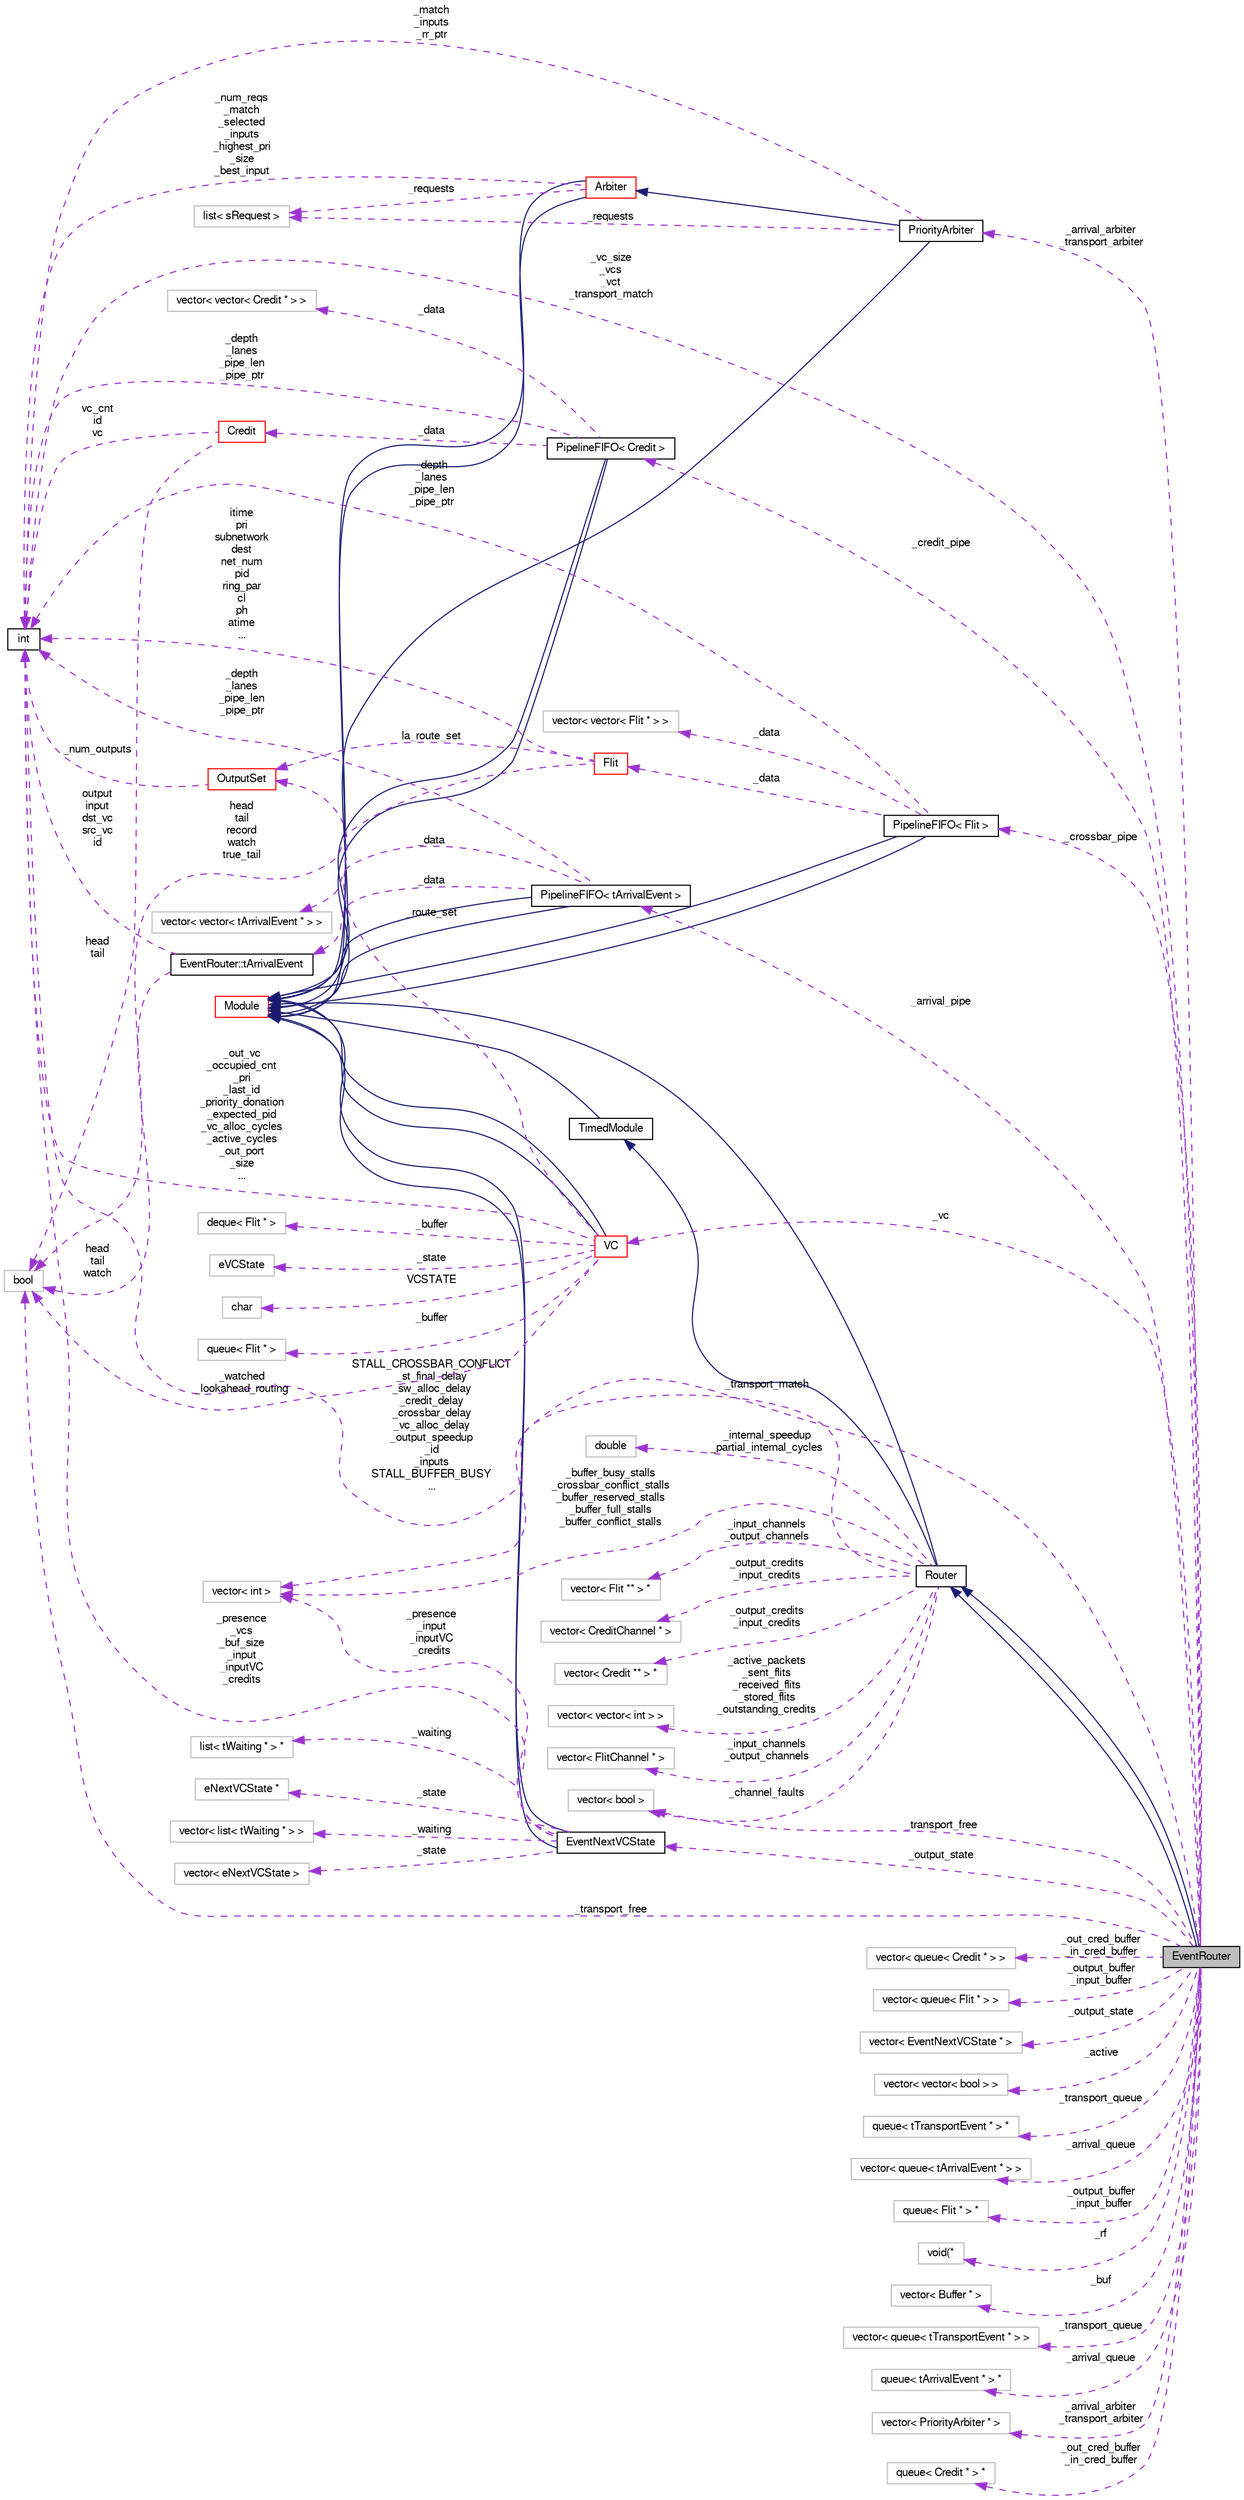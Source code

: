 digraph G
{
  bgcolor="transparent";
  edge [fontname="FreeSans",fontsize="10",labelfontname="FreeSans",labelfontsize="10"];
  node [fontname="FreeSans",fontsize="10",shape=record];
  rankdir=LR;
  Node1 [label="EventRouter",height=0.2,width=0.4,color="black", fillcolor="grey75", style="filled" fontcolor="black"];
  Node2 -> Node1 [dir=back,color="midnightblue",fontsize="10",style="solid",fontname="FreeSans"];
  Node2 [label="Router",height=0.2,width=0.4,color="black",URL="$classRouter.html"];
  Node3 -> Node2 [dir=back,color="midnightblue",fontsize="10",style="solid",fontname="FreeSans"];
  Node3 [label="TimedModule",height=0.2,width=0.4,color="black",URL="$classTimedModule.html"];
  Node4 -> Node3 [dir=back,color="midnightblue",fontsize="10",style="solid",fontname="FreeSans"];
  Node4 [label="Module",height=0.2,width=0.4,color="red",URL="$classModule.html"];
  Node4 -> Node2 [dir=back,color="midnightblue",fontsize="10",style="solid",fontname="FreeSans"];
  Node5 -> Node2 [dir=back,color="darkorchid3",fontsize="10",style="dashed",label="_active_packets\n_sent_flits\n_received_flits\n_stored_flits\n_outstanding_credits",fontname="FreeSans"];
  Node5 [label="vector\< vector\< int \> \>",height=0.2,width=0.4,color="grey75"];
  Node6 -> Node2 [dir=back,color="darkorchid3",fontsize="10",style="dashed",label="_input_channels\n_output_channels",fontname="FreeSans"];
  Node6 [label="vector\< FlitChannel * \>",height=0.2,width=0.4,color="grey75"];
  Node7 -> Node2 [dir=back,color="darkorchid3",fontsize="10",style="dashed",label="_internal_speedup\n_partial_internal_cycles",fontname="FreeSans"];
  Node7 [label="double",height=0.2,width=0.4,color="grey75"];
  Node8 -> Node2 [dir=back,color="darkorchid3",fontsize="10",style="dashed",label="_input_channels\n_output_channels",fontname="FreeSans"];
  Node8 [label="vector\< Flit ** \> *",height=0.2,width=0.4,color="grey75"];
  Node9 -> Node2 [dir=back,color="darkorchid3",fontsize="10",style="dashed",label="STALL_CROSSBAR_CONFLICT\n_st_final_delay\n_sw_alloc_delay\n_credit_delay\n_crossbar_delay\n_vc_alloc_delay\n_output_speedup\n_id\n_inputs\nSTALL_BUFFER_BUSY\n...",fontname="FreeSans"];
  Node9 [label="int",height=0.2,width=0.4,color="black",URL="$classint.html"];
  Node10 -> Node2 [dir=back,color="darkorchid3",fontsize="10",style="dashed",label="_buffer_busy_stalls\n_crossbar_conflict_stalls\n_buffer_reserved_stalls\n_buffer_full_stalls\n_buffer_conflict_stalls",fontname="FreeSans"];
  Node10 [label="vector\< int \>",height=0.2,width=0.4,color="grey75"];
  Node11 -> Node2 [dir=back,color="darkorchid3",fontsize="10",style="dashed",label="_output_credits\n_input_credits",fontname="FreeSans"];
  Node11 [label="vector\< CreditChannel * \>",height=0.2,width=0.4,color="grey75"];
  Node12 -> Node2 [dir=back,color="darkorchid3",fontsize="10",style="dashed",label="_output_credits\n_input_credits",fontname="FreeSans"];
  Node12 [label="vector\< Credit ** \> *",height=0.2,width=0.4,color="grey75"];
  Node13 -> Node2 [dir=back,color="darkorchid3",fontsize="10",style="dashed",label="_channel_faults",fontname="FreeSans"];
  Node13 [label="vector\< bool \>",height=0.2,width=0.4,color="grey75"];
  Node2 -> Node1 [dir=back,color="midnightblue",fontsize="10",style="solid",fontname="FreeSans"];
  Node14 -> Node1 [dir=back,color="darkorchid3",fontsize="10",style="dashed",label="_out_cred_buffer\n_in_cred_buffer",fontname="FreeSans"];
  Node14 [label="vector\< queue\< Credit * \> \>",height=0.2,width=0.4,color="grey75"];
  Node15 -> Node1 [dir=back,color="darkorchid3",fontsize="10",style="dashed",label="_credit_pipe",fontname="FreeSans"];
  Node15 [label="PipelineFIFO\< Credit \>",height=0.2,width=0.4,color="black",URL="$classPipelineFIFO.html"];
  Node4 -> Node15 [dir=back,color="midnightblue",fontsize="10",style="solid",fontname="FreeSans"];
  Node4 -> Node15 [dir=back,color="midnightblue",fontsize="10",style="solid",fontname="FreeSans"];
  Node16 -> Node15 [dir=back,color="darkorchid3",fontsize="10",style="dashed",label="_data",fontname="FreeSans"];
  Node16 [label="vector\< vector\< Credit * \> \>",height=0.2,width=0.4,color="grey75"];
  Node17 -> Node15 [dir=back,color="darkorchid3",fontsize="10",style="dashed",label="_data",fontname="FreeSans"];
  Node17 [label="Credit",height=0.2,width=0.4,color="red",URL="$classCredit.html"];
  Node9 -> Node17 [dir=back,color="darkorchid3",fontsize="10",style="dashed",label="vc_cnt\nid\nvc",fontname="FreeSans"];
  Node18 -> Node17 [dir=back,color="darkorchid3",fontsize="10",style="dashed",label="head\ntail",fontname="FreeSans"];
  Node18 [label="bool",height=0.2,width=0.4,color="grey75"];
  Node9 -> Node15 [dir=back,color="darkorchid3",fontsize="10",style="dashed",label="_depth\n_lanes\n_pipe_len\n_pipe_ptr",fontname="FreeSans"];
  Node19 -> Node1 [dir=back,color="darkorchid3",fontsize="10",style="dashed",label="_output_buffer\n_input_buffer",fontname="FreeSans"];
  Node19 [label="vector\< queue\< Flit * \> \>",height=0.2,width=0.4,color="grey75"];
  Node20 -> Node1 [dir=back,color="darkorchid3",fontsize="10",style="dashed",label="_output_state",fontname="FreeSans"];
  Node20 [label="vector\< EventNextVCState * \>",height=0.2,width=0.4,color="grey75"];
  Node21 -> Node1 [dir=back,color="darkorchid3",fontsize="10",style="dashed",label="_active",fontname="FreeSans"];
  Node21 [label="vector\< vector\< bool \> \>",height=0.2,width=0.4,color="grey75"];
  Node22 -> Node1 [dir=back,color="darkorchid3",fontsize="10",style="dashed",label="_transport_queue",fontname="FreeSans"];
  Node22 [label="queue\< tTransportEvent * \> *",height=0.2,width=0.4,color="grey75"];
  Node23 -> Node1 [dir=back,color="darkorchid3",fontsize="10",style="dashed",label="_arrival_pipe",fontname="FreeSans"];
  Node23 [label="PipelineFIFO\< tArrivalEvent \>",height=0.2,width=0.4,color="black",URL="$classPipelineFIFO.html"];
  Node4 -> Node23 [dir=back,color="midnightblue",fontsize="10",style="solid",fontname="FreeSans"];
  Node4 -> Node23 [dir=back,color="midnightblue",fontsize="10",style="solid",fontname="FreeSans"];
  Node24 -> Node23 [dir=back,color="darkorchid3",fontsize="10",style="dashed",label="_data",fontname="FreeSans"];
  Node24 [label="vector\< vector\< tArrivalEvent * \> \>",height=0.2,width=0.4,color="grey75"];
  Node25 -> Node23 [dir=back,color="darkorchid3",fontsize="10",style="dashed",label="_data",fontname="FreeSans"];
  Node25 [label="EventRouter::tArrivalEvent",height=0.2,width=0.4,color="black",URL="$structEventRouter_1_1tArrivalEvent.html"];
  Node9 -> Node25 [dir=back,color="darkorchid3",fontsize="10",style="dashed",label="output\ninput\ndst_vc\nsrc_vc\nid",fontname="FreeSans"];
  Node18 -> Node25 [dir=back,color="darkorchid3",fontsize="10",style="dashed",label="head\ntail\nwatch",fontname="FreeSans"];
  Node9 -> Node23 [dir=back,color="darkorchid3",fontsize="10",style="dashed",label="_depth\n_lanes\n_pipe_len\n_pipe_ptr",fontname="FreeSans"];
  Node26 -> Node1 [dir=back,color="darkorchid3",fontsize="10",style="dashed",label="_arrival_queue",fontname="FreeSans"];
  Node26 [label="vector\< queue\< tArrivalEvent * \> \>",height=0.2,width=0.4,color="grey75"];
  Node27 -> Node1 [dir=back,color="darkorchid3",fontsize="10",style="dashed",label="_crossbar_pipe",fontname="FreeSans"];
  Node27 [label="PipelineFIFO\< Flit \>",height=0.2,width=0.4,color="black",URL="$classPipelineFIFO.html"];
  Node4 -> Node27 [dir=back,color="midnightblue",fontsize="10",style="solid",fontname="FreeSans"];
  Node4 -> Node27 [dir=back,color="midnightblue",fontsize="10",style="solid",fontname="FreeSans"];
  Node9 -> Node27 [dir=back,color="darkorchid3",fontsize="10",style="dashed",label="_depth\n_lanes\n_pipe_len\n_pipe_ptr",fontname="FreeSans"];
  Node28 -> Node27 [dir=back,color="darkorchid3",fontsize="10",style="dashed",label="_data",fontname="FreeSans"];
  Node28 [label="vector\< vector\< Flit * \> \>",height=0.2,width=0.4,color="grey75"];
  Node29 -> Node27 [dir=back,color="darkorchid3",fontsize="10",style="dashed",label="_data",fontname="FreeSans"];
  Node29 [label="Flit",height=0.2,width=0.4,color="red",URL="$structFlit.html"];
  Node30 -> Node29 [dir=back,color="darkorchid3",fontsize="10",style="dashed",label="la_route_set",fontname="FreeSans"];
  Node30 [label="OutputSet",height=0.2,width=0.4,color="red",URL="$classOutputSet.html"];
  Node9 -> Node30 [dir=back,color="darkorchid3",fontsize="10",style="dashed",label="_num_outputs",fontname="FreeSans"];
  Node9 -> Node29 [dir=back,color="darkorchid3",fontsize="10",style="dashed",label="itime\npri\nsubnetwork\ndest\nnet_num\npid\nring_par\ncl\nph\natime\n...",fontname="FreeSans"];
  Node18 -> Node29 [dir=back,color="darkorchid3",fontsize="10",style="dashed",label="head\ntail\nrecord\nwatch\ntrue_tail",fontname="FreeSans"];
  Node31 -> Node1 [dir=back,color="darkorchid3",fontsize="10",style="dashed",label="_output_buffer\n_input_buffer",fontname="FreeSans"];
  Node31 [label="queue\< Flit * \> *",height=0.2,width=0.4,color="grey75"];
  Node32 -> Node1 [dir=back,color="darkorchid3",fontsize="10",style="dashed",label="_rf",fontname="FreeSans"];
  Node32 [label="void(*",height=0.2,width=0.4,color="grey75"];
  Node33 -> Node1 [dir=back,color="darkorchid3",fontsize="10",style="dashed",label="_arrival_arbiter\n_transport_arbiter",fontname="FreeSans"];
  Node33 [label="PriorityArbiter",height=0.2,width=0.4,color="black",URL="$classPriorityArbiter.html"];
  Node4 -> Node33 [dir=back,color="midnightblue",fontsize="10",style="solid",fontname="FreeSans"];
  Node34 -> Node33 [dir=back,color="midnightblue",fontsize="10",style="solid",fontname="FreeSans"];
  Node34 [label="Arbiter",height=0.2,width=0.4,color="red",URL="$classArbiter.html"];
  Node4 -> Node34 [dir=back,color="midnightblue",fontsize="10",style="solid",fontname="FreeSans"];
  Node4 -> Node34 [dir=back,color="midnightblue",fontsize="10",style="solid",fontname="FreeSans"];
  Node9 -> Node34 [dir=back,color="darkorchid3",fontsize="10",style="dashed",label="_num_reqs\n_match\n_selected\n_inputs\n_highest_pri\n_size\n_best_input",fontname="FreeSans"];
  Node35 -> Node34 [dir=back,color="darkorchid3",fontsize="10",style="dashed",label="_requests",fontname="FreeSans"];
  Node35 [label="list\< sRequest \>",height=0.2,width=0.4,color="grey75"];
  Node9 -> Node33 [dir=back,color="darkorchid3",fontsize="10",style="dashed",label="_match\n_inputs\n_rr_ptr",fontname="FreeSans"];
  Node35 -> Node33 [dir=back,color="darkorchid3",fontsize="10",style="dashed",label="_requests",fontname="FreeSans"];
  Node9 -> Node1 [dir=back,color="darkorchid3",fontsize="10",style="dashed",label="_vc_size\n_vcs\n_vct\n_transport_match",fontname="FreeSans"];
  Node36 -> Node1 [dir=back,color="darkorchid3",fontsize="10",style="dashed",label="_buf",fontname="FreeSans"];
  Node36 [label="vector\< Buffer * \>",height=0.2,width=0.4,color="grey75"];
  Node18 -> Node1 [dir=back,color="darkorchid3",fontsize="10",style="dashed",label="_transport_free",fontname="FreeSans"];
  Node37 -> Node1 [dir=back,color="darkorchid3",fontsize="10",style="dashed",label="_transport_queue",fontname="FreeSans"];
  Node37 [label="vector\< queue\< tTransportEvent * \> \>",height=0.2,width=0.4,color="grey75"];
  Node38 -> Node1 [dir=back,color="darkorchid3",fontsize="10",style="dashed",label="_arrival_queue",fontname="FreeSans"];
  Node38 [label="queue\< tArrivalEvent * \> *",height=0.2,width=0.4,color="grey75"];
  Node10 -> Node1 [dir=back,color="darkorchid3",fontsize="10",style="dashed",label="_transport_match",fontname="FreeSans"];
  Node39 -> Node1 [dir=back,color="darkorchid3",fontsize="10",style="dashed",label="_arrival_arbiter\n_transport_arbiter",fontname="FreeSans"];
  Node39 [label="vector\< PriorityArbiter * \>",height=0.2,width=0.4,color="grey75"];
  Node13 -> Node1 [dir=back,color="darkorchid3",fontsize="10",style="dashed",label="_transport_free",fontname="FreeSans"];
  Node40 -> Node1 [dir=back,color="darkorchid3",fontsize="10",style="dashed",label="_out_cred_buffer\n_in_cred_buffer",fontname="FreeSans"];
  Node40 [label="queue\< Credit * \> *",height=0.2,width=0.4,color="grey75"];
  Node41 -> Node1 [dir=back,color="darkorchid3",fontsize="10",style="dashed",label="_output_state",fontname="FreeSans"];
  Node41 [label="EventNextVCState",height=0.2,width=0.4,color="black",URL="$classEventNextVCState.html"];
  Node4 -> Node41 [dir=back,color="midnightblue",fontsize="10",style="solid",fontname="FreeSans"];
  Node4 -> Node41 [dir=back,color="midnightblue",fontsize="10",style="solid",fontname="FreeSans"];
  Node42 -> Node41 [dir=back,color="darkorchid3",fontsize="10",style="dashed",label="_waiting",fontname="FreeSans"];
  Node42 [label="vector\< list\< tWaiting * \> \>",height=0.2,width=0.4,color="grey75"];
  Node43 -> Node41 [dir=back,color="darkorchid3",fontsize="10",style="dashed",label="_state",fontname="FreeSans"];
  Node43 [label="vector\< eNextVCState \>",height=0.2,width=0.4,color="grey75"];
  Node9 -> Node41 [dir=back,color="darkorchid3",fontsize="10",style="dashed",label="_presence\n_vcs\n_buf_size\n_input\n_inputVC\n_credits",fontname="FreeSans"];
  Node44 -> Node41 [dir=back,color="darkorchid3",fontsize="10",style="dashed",label="_waiting",fontname="FreeSans"];
  Node44 [label="list\< tWaiting * \> *",height=0.2,width=0.4,color="grey75"];
  Node10 -> Node41 [dir=back,color="darkorchid3",fontsize="10",style="dashed",label="_presence\n_input\n_inputVC\n_credits",fontname="FreeSans"];
  Node45 -> Node41 [dir=back,color="darkorchid3",fontsize="10",style="dashed",label="_state",fontname="FreeSans"];
  Node45 [label="eNextVCState *",height=0.2,width=0.4,color="grey75"];
  Node46 -> Node1 [dir=back,color="darkorchid3",fontsize="10",style="dashed",label="_vc",fontname="FreeSans"];
  Node46 [label="VC",height=0.2,width=0.4,color="red",URL="$classVC.html"];
  Node4 -> Node46 [dir=back,color="midnightblue",fontsize="10",style="solid",fontname="FreeSans"];
  Node4 -> Node46 [dir=back,color="midnightblue",fontsize="10",style="solid",fontname="FreeSans"];
  Node47 -> Node46 [dir=back,color="darkorchid3",fontsize="10",style="dashed",label="_buffer",fontname="FreeSans"];
  Node47 [label="deque\< Flit * \>",height=0.2,width=0.4,color="grey75"];
  Node48 -> Node46 [dir=back,color="darkorchid3",fontsize="10",style="dashed",label="_state",fontname="FreeSans"];
  Node48 [label="eVCState",height=0.2,width=0.4,color="grey75"];
  Node49 -> Node46 [dir=back,color="darkorchid3",fontsize="10",style="dashed",label="VCSTATE",fontname="FreeSans"];
  Node49 [label="char",height=0.2,width=0.4,color="grey75"];
  Node30 -> Node46 [dir=back,color="darkorchid3",fontsize="10",style="dashed",label="_route_set",fontname="FreeSans"];
  Node9 -> Node46 [dir=back,color="darkorchid3",fontsize="10",style="dashed",label="_out_vc\n_occupied_cnt\n_pri\n_last_id\n_priority_donation\n_expected_pid\n_vc_alloc_cycles\n_active_cycles\n_out_port\n_size\n...",fontname="FreeSans"];
  Node18 -> Node46 [dir=back,color="darkorchid3",fontsize="10",style="dashed",label="_watched\n_lookahead_routing",fontname="FreeSans"];
  Node50 -> Node46 [dir=back,color="darkorchid3",fontsize="10",style="dashed",label="_buffer",fontname="FreeSans"];
  Node50 [label="queue\< Flit * \>",height=0.2,width=0.4,color="grey75"];
}
